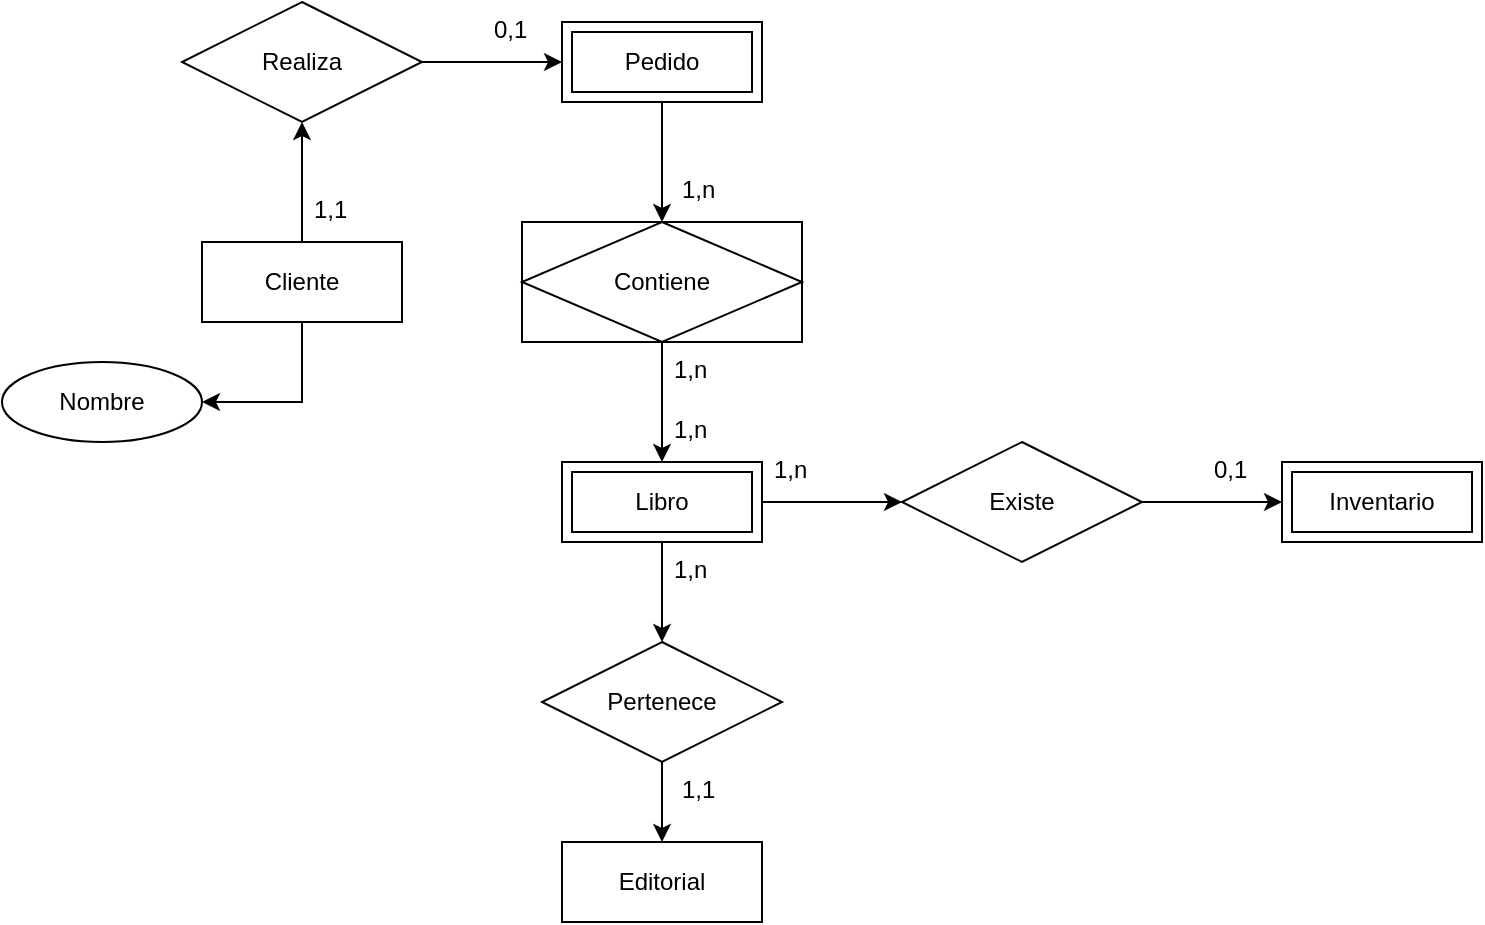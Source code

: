 <mxfile version="27.1.3">
  <diagram name="Página-1" id="I6RUE2bayDhvUV1fZr2l">
    <mxGraphModel dx="1086" dy="687" grid="1" gridSize="10" guides="1" tooltips="1" connect="1" arrows="1" fold="1" page="1" pageScale="1" pageWidth="827" pageHeight="1169" math="0" shadow="0">
      <root>
        <mxCell id="0" />
        <mxCell id="1" parent="0" />
        <mxCell id="NXqYaJhiF7EXS642CR9W-13" style="edgeStyle=orthogonalEdgeStyle;rounded=0;orthogonalLoop=1;jettySize=auto;html=1;exitX=0.5;exitY=0;exitDx=0;exitDy=0;entryX=0.5;entryY=1;entryDx=0;entryDy=0;" edge="1" parent="1" source="NXqYaJhiF7EXS642CR9W-2" target="NXqYaJhiF7EXS642CR9W-5">
          <mxGeometry relative="1" as="geometry" />
        </mxCell>
        <mxCell id="NXqYaJhiF7EXS642CR9W-36" style="edgeStyle=orthogonalEdgeStyle;rounded=0;orthogonalLoop=1;jettySize=auto;html=1;exitX=0.5;exitY=1;exitDx=0;exitDy=0;entryX=1;entryY=0.5;entryDx=0;entryDy=0;" edge="1" parent="1" source="NXqYaJhiF7EXS642CR9W-2" target="NXqYaJhiF7EXS642CR9W-35">
          <mxGeometry relative="1" as="geometry" />
        </mxCell>
        <mxCell id="NXqYaJhiF7EXS642CR9W-2" value="Cliente" style="whiteSpace=wrap;html=1;align=center;" vertex="1" parent="1">
          <mxGeometry x="180" y="180" width="100" height="40" as="geometry" />
        </mxCell>
        <mxCell id="NXqYaJhiF7EXS642CR9W-16" style="edgeStyle=orthogonalEdgeStyle;rounded=0;orthogonalLoop=1;jettySize=auto;html=1;exitX=0.5;exitY=1;exitDx=0;exitDy=0;entryX=0.5;entryY=0;entryDx=0;entryDy=0;" edge="1" parent="1" source="NXqYaJhiF7EXS642CR9W-3" target="NXqYaJhiF7EXS642CR9W-4">
          <mxGeometry relative="1" as="geometry" />
        </mxCell>
        <mxCell id="NXqYaJhiF7EXS642CR9W-3" value="Pedido" style="shape=ext;margin=3;double=1;whiteSpace=wrap;html=1;align=center;" vertex="1" parent="1">
          <mxGeometry x="360" y="70" width="100" height="40" as="geometry" />
        </mxCell>
        <mxCell id="NXqYaJhiF7EXS642CR9W-17" style="edgeStyle=orthogonalEdgeStyle;rounded=0;orthogonalLoop=1;jettySize=auto;html=1;exitX=0.5;exitY=1;exitDx=0;exitDy=0;entryX=0.5;entryY=0;entryDx=0;entryDy=0;" edge="1" parent="1" source="NXqYaJhiF7EXS642CR9W-4" target="NXqYaJhiF7EXS642CR9W-8">
          <mxGeometry relative="1" as="geometry" />
        </mxCell>
        <mxCell id="NXqYaJhiF7EXS642CR9W-4" value="Contiene" style="shape=associativeEntity;whiteSpace=wrap;html=1;align=center;" vertex="1" parent="1">
          <mxGeometry x="340" y="170" width="140" height="60" as="geometry" />
        </mxCell>
        <mxCell id="NXqYaJhiF7EXS642CR9W-14" style="edgeStyle=orthogonalEdgeStyle;rounded=0;orthogonalLoop=1;jettySize=auto;html=1;exitX=1;exitY=0.5;exitDx=0;exitDy=0;entryX=0;entryY=0.5;entryDx=0;entryDy=0;" edge="1" parent="1" source="NXqYaJhiF7EXS642CR9W-5" target="NXqYaJhiF7EXS642CR9W-3">
          <mxGeometry relative="1" as="geometry" />
        </mxCell>
        <mxCell id="NXqYaJhiF7EXS642CR9W-5" value="Realiza" style="shape=rhombus;perimeter=rhombusPerimeter;whiteSpace=wrap;html=1;align=center;" vertex="1" parent="1">
          <mxGeometry x="170" y="60" width="120" height="60" as="geometry" />
        </mxCell>
        <mxCell id="NXqYaJhiF7EXS642CR9W-19" style="edgeStyle=orthogonalEdgeStyle;rounded=0;orthogonalLoop=1;jettySize=auto;html=1;exitX=0.5;exitY=1;exitDx=0;exitDy=0;entryX=0.5;entryY=0;entryDx=0;entryDy=0;" edge="1" parent="1" source="NXqYaJhiF7EXS642CR9W-6" target="NXqYaJhiF7EXS642CR9W-9">
          <mxGeometry relative="1" as="geometry" />
        </mxCell>
        <mxCell id="NXqYaJhiF7EXS642CR9W-6" value="Pertenece" style="shape=rhombus;perimeter=rhombusPerimeter;whiteSpace=wrap;html=1;align=center;" vertex="1" parent="1">
          <mxGeometry x="350" y="380" width="120" height="60" as="geometry" />
        </mxCell>
        <mxCell id="NXqYaJhiF7EXS642CR9W-18" style="edgeStyle=orthogonalEdgeStyle;rounded=0;orthogonalLoop=1;jettySize=auto;html=1;exitX=0.5;exitY=1;exitDx=0;exitDy=0;entryX=0.5;entryY=0;entryDx=0;entryDy=0;" edge="1" parent="1" source="NXqYaJhiF7EXS642CR9W-8" target="NXqYaJhiF7EXS642CR9W-6">
          <mxGeometry relative="1" as="geometry" />
        </mxCell>
        <mxCell id="NXqYaJhiF7EXS642CR9W-20" style="edgeStyle=orthogonalEdgeStyle;rounded=0;orthogonalLoop=1;jettySize=auto;html=1;exitX=1;exitY=0.5;exitDx=0;exitDy=0;entryX=0;entryY=0.5;entryDx=0;entryDy=0;" edge="1" parent="1" source="NXqYaJhiF7EXS642CR9W-8" target="NXqYaJhiF7EXS642CR9W-11">
          <mxGeometry relative="1" as="geometry" />
        </mxCell>
        <mxCell id="NXqYaJhiF7EXS642CR9W-8" value="Libro" style="shape=ext;margin=3;double=1;whiteSpace=wrap;html=1;align=center;" vertex="1" parent="1">
          <mxGeometry x="360" y="290" width="100" height="40" as="geometry" />
        </mxCell>
        <mxCell id="NXqYaJhiF7EXS642CR9W-9" value="Editorial" style="whiteSpace=wrap;html=1;align=center;" vertex="1" parent="1">
          <mxGeometry x="360" y="480" width="100" height="40" as="geometry" />
        </mxCell>
        <mxCell id="NXqYaJhiF7EXS642CR9W-21" style="edgeStyle=orthogonalEdgeStyle;rounded=0;orthogonalLoop=1;jettySize=auto;html=1;exitX=1;exitY=0.5;exitDx=0;exitDy=0;entryX=0;entryY=0.5;entryDx=0;entryDy=0;" edge="1" parent="1" source="NXqYaJhiF7EXS642CR9W-11" target="NXqYaJhiF7EXS642CR9W-12">
          <mxGeometry relative="1" as="geometry" />
        </mxCell>
        <mxCell id="NXqYaJhiF7EXS642CR9W-11" value="Existe" style="shape=rhombus;perimeter=rhombusPerimeter;whiteSpace=wrap;html=1;align=center;" vertex="1" parent="1">
          <mxGeometry x="530" y="280" width="120" height="60" as="geometry" />
        </mxCell>
        <mxCell id="NXqYaJhiF7EXS642CR9W-12" value="Inventario" style="shape=ext;margin=3;double=1;whiteSpace=wrap;html=1;align=center;" vertex="1" parent="1">
          <mxGeometry x="720" y="290" width="100" height="40" as="geometry" />
        </mxCell>
        <mxCell id="NXqYaJhiF7EXS642CR9W-26" value="1,1" style="text;strokeColor=none;fillColor=none;spacingLeft=4;spacingRight=4;overflow=hidden;rotatable=0;points=[[0,0.5],[1,0.5]];portConstraint=eastwest;fontSize=12;whiteSpace=wrap;html=1;" vertex="1" parent="1">
          <mxGeometry x="230" y="150" width="40" height="30" as="geometry" />
        </mxCell>
        <mxCell id="NXqYaJhiF7EXS642CR9W-27" value="0,1" style="text;strokeColor=none;fillColor=none;spacingLeft=4;spacingRight=4;overflow=hidden;rotatable=0;points=[[0,0.5],[1,0.5]];portConstraint=eastwest;fontSize=12;whiteSpace=wrap;html=1;" vertex="1" parent="1">
          <mxGeometry x="320" y="60" width="40" height="30" as="geometry" />
        </mxCell>
        <mxCell id="NXqYaJhiF7EXS642CR9W-28" value="1,n" style="text;strokeColor=none;fillColor=none;spacingLeft=4;spacingRight=4;overflow=hidden;rotatable=0;points=[[0,0.5],[1,0.5]];portConstraint=eastwest;fontSize=12;whiteSpace=wrap;html=1;" vertex="1" parent="1">
          <mxGeometry x="414" y="140" width="40" height="30" as="geometry" />
        </mxCell>
        <mxCell id="NXqYaJhiF7EXS642CR9W-29" value="1,n" style="text;strokeColor=none;fillColor=none;spacingLeft=4;spacingRight=4;overflow=hidden;rotatable=0;points=[[0,0.5],[1,0.5]];portConstraint=eastwest;fontSize=12;whiteSpace=wrap;html=1;" vertex="1" parent="1">
          <mxGeometry x="410" y="260" width="40" height="30" as="geometry" />
        </mxCell>
        <mxCell id="NXqYaJhiF7EXS642CR9W-30" value="1,n" style="text;strokeColor=none;fillColor=none;spacingLeft=4;spacingRight=4;overflow=hidden;rotatable=0;points=[[0,0.5],[1,0.5]];portConstraint=eastwest;fontSize=12;whiteSpace=wrap;html=1;" vertex="1" parent="1">
          <mxGeometry x="410" y="330" width="40" height="30" as="geometry" />
        </mxCell>
        <mxCell id="NXqYaJhiF7EXS642CR9W-31" value="1,1" style="text;strokeColor=none;fillColor=none;spacingLeft=4;spacingRight=4;overflow=hidden;rotatable=0;points=[[0,0.5],[1,0.5]];portConstraint=eastwest;fontSize=12;whiteSpace=wrap;html=1;" vertex="1" parent="1">
          <mxGeometry x="414" y="440" width="40" height="30" as="geometry" />
        </mxCell>
        <mxCell id="NXqYaJhiF7EXS642CR9W-32" value="1,n" style="text;strokeColor=none;fillColor=none;spacingLeft=4;spacingRight=4;overflow=hidden;rotatable=0;points=[[0,0.5],[1,0.5]];portConstraint=eastwest;fontSize=12;whiteSpace=wrap;html=1;" vertex="1" parent="1">
          <mxGeometry x="460" y="280" width="40" height="30" as="geometry" />
        </mxCell>
        <mxCell id="NXqYaJhiF7EXS642CR9W-33" value="0,1" style="text;strokeColor=none;fillColor=none;spacingLeft=4;spacingRight=4;overflow=hidden;rotatable=0;points=[[0,0.5],[1,0.5]];portConstraint=eastwest;fontSize=12;whiteSpace=wrap;html=1;" vertex="1" parent="1">
          <mxGeometry x="680" y="280" width="40" height="30" as="geometry" />
        </mxCell>
        <mxCell id="NXqYaJhiF7EXS642CR9W-34" value="1,n" style="text;strokeColor=none;fillColor=none;spacingLeft=4;spacingRight=4;overflow=hidden;rotatable=0;points=[[0,0.5],[1,0.5]];portConstraint=eastwest;fontSize=12;whiteSpace=wrap;html=1;" vertex="1" parent="1">
          <mxGeometry x="410" y="230" width="40" height="30" as="geometry" />
        </mxCell>
        <mxCell id="NXqYaJhiF7EXS642CR9W-35" value="Nombre" style="ellipse;whiteSpace=wrap;html=1;align=center;" vertex="1" parent="1">
          <mxGeometry x="80" y="240" width="100" height="40" as="geometry" />
        </mxCell>
      </root>
    </mxGraphModel>
  </diagram>
</mxfile>
